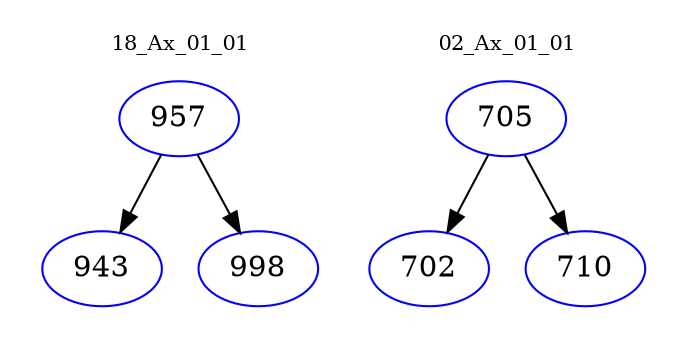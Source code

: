 digraph{
subgraph cluster_0 {
color = white
label = "18_Ax_01_01";
fontsize=10;
T0_957 [label="957", color="blue"]
T0_957 -> T0_943 [color="black"]
T0_943 [label="943", color="blue"]
T0_957 -> T0_998 [color="black"]
T0_998 [label="998", color="blue"]
}
subgraph cluster_1 {
color = white
label = "02_Ax_01_01";
fontsize=10;
T1_705 [label="705", color="blue"]
T1_705 -> T1_702 [color="black"]
T1_702 [label="702", color="blue"]
T1_705 -> T1_710 [color="black"]
T1_710 [label="710", color="blue"]
}
}
